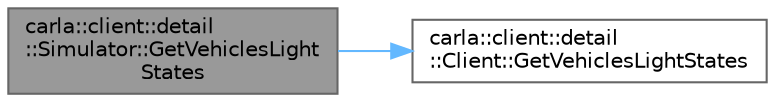 digraph "carla::client::detail::Simulator::GetVehiclesLightStates"
{
 // INTERACTIVE_SVG=YES
 // LATEX_PDF_SIZE
  bgcolor="transparent";
  edge [fontname=Helvetica,fontsize=10,labelfontname=Helvetica,labelfontsize=10];
  node [fontname=Helvetica,fontsize=10,shape=box,height=0.2,width=0.4];
  rankdir="LR";
  Node1 [id="Node000001",label="carla::client::detail\l::Simulator::GetVehiclesLight\lStates",height=0.2,width=0.4,color="gray40", fillcolor="grey60", style="filled", fontcolor="black",tooltip="Returns a list of pairs where the firts element is the vehicle ID and the second one is the light sta..."];
  Node1 -> Node2 [id="edge1_Node000001_Node000002",color="steelblue1",style="solid",tooltip=" "];
  Node2 [id="Node000002",label="carla::client::detail\l::Client::GetVehiclesLightStates",height=0.2,width=0.4,color="grey40", fillcolor="white", style="filled",URL="$dd/ddd/classcarla_1_1client_1_1detail_1_1Client.html#a49085876339e1a20c84005378587ca96",tooltip="Returns a list of pairs where the firts element is the vehicle ID and the second one is the light sta..."];
}
